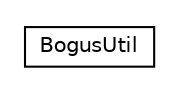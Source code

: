 #!/usr/local/bin/dot
#
# Class diagram 
# Generated by UMLGraph version R5_6-24-gf6e263 (http://www.umlgraph.org/)
#

digraph G {
	edge [fontname="Helvetica",fontsize=10,labelfontname="Helvetica",labelfontsize=10];
	node [fontname="Helvetica",fontsize=10,shape=plaintext];
	nodesep=0.25;
	ranksep=0.5;
	// com.chrisdoyle.helloworld.BogusUtil
	c0 [label=<<table title="com.chrisdoyle.helloworld.BogusUtil" border="0" cellborder="1" cellspacing="0" cellpadding="2" port="p" href="./BogusUtil.html">
		<tr><td><table border="0" cellspacing="0" cellpadding="1">
<tr><td align="center" balign="center"> BogusUtil </td></tr>
		</table></td></tr>
		</table>>, URL="./BogusUtil.html", fontname="Helvetica", fontcolor="black", fontsize=10.0];
}

